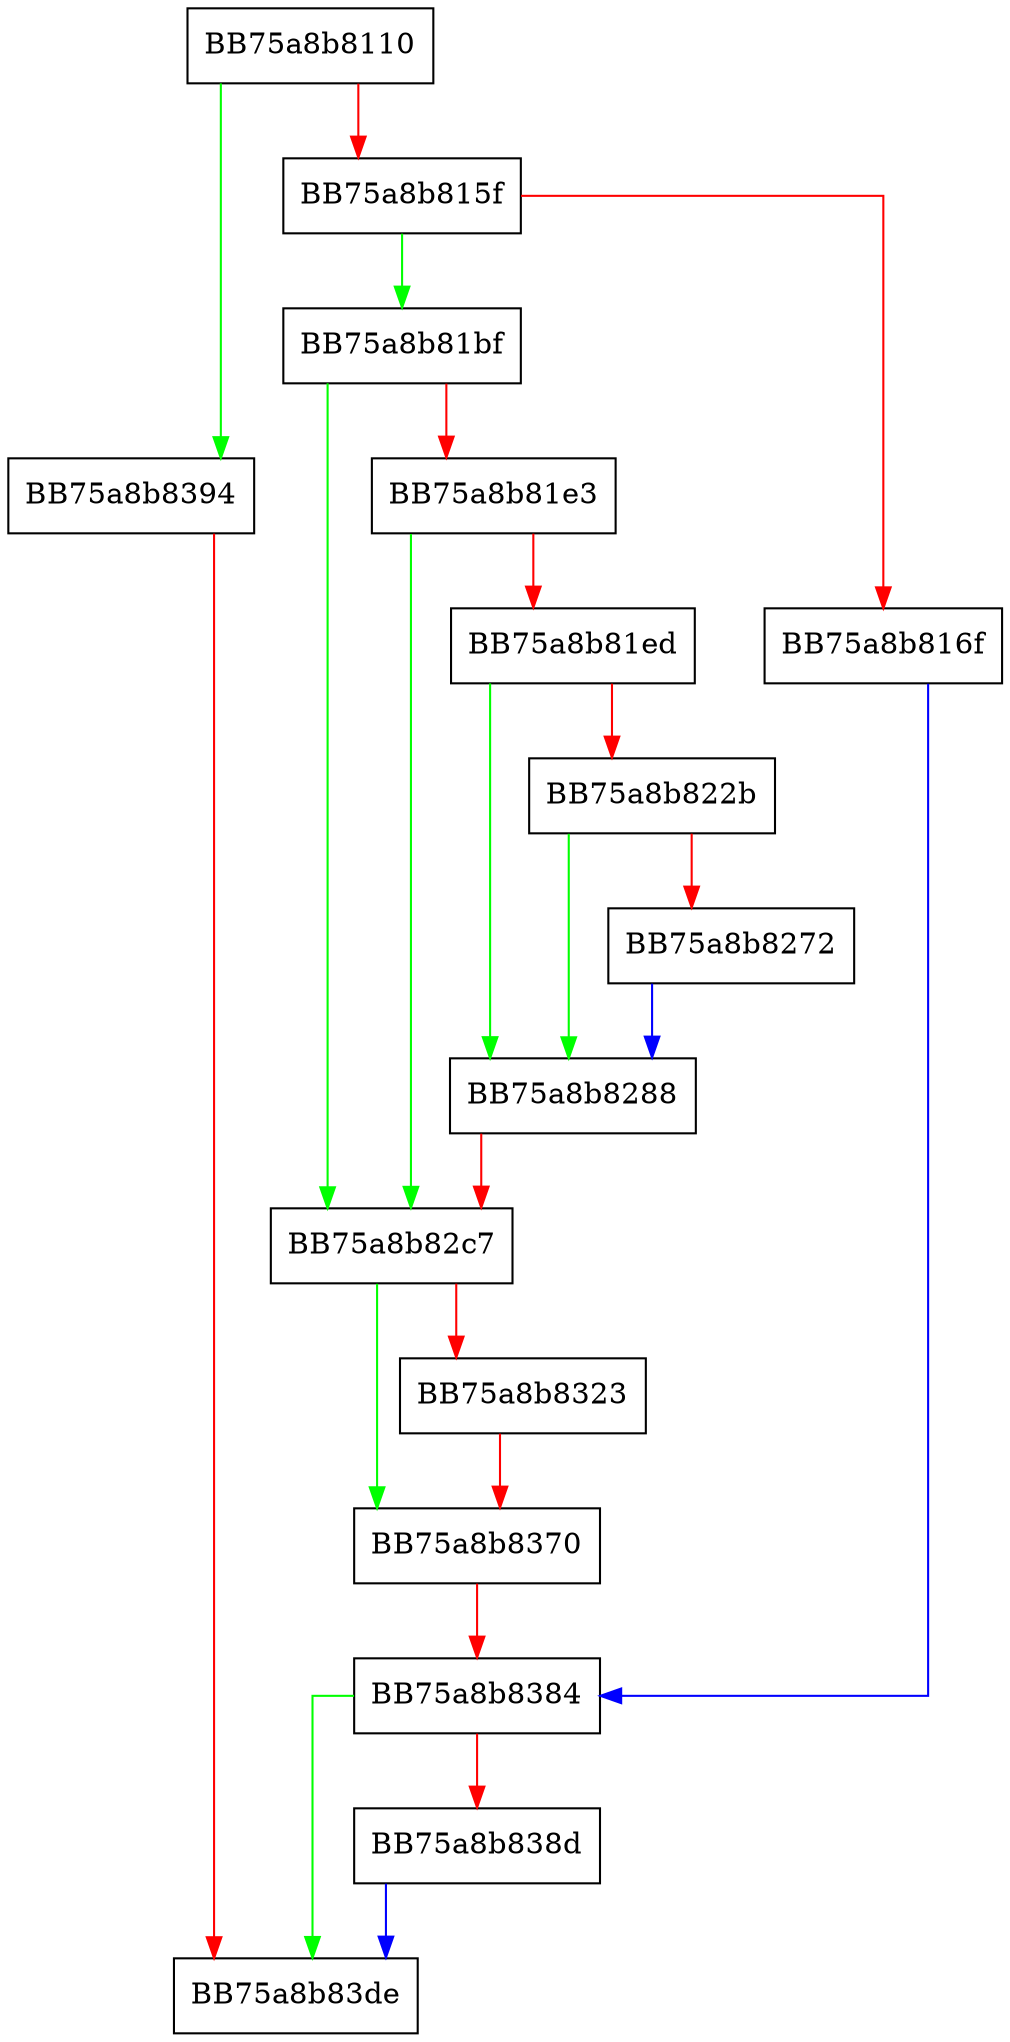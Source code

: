 digraph _process_filtered_process_list {
  node [shape="box"];
  graph [splines=ortho];
  BB75a8b8110 -> BB75a8b8394 [color="green"];
  BB75a8b8110 -> BB75a8b815f [color="red"];
  BB75a8b815f -> BB75a8b81bf [color="green"];
  BB75a8b815f -> BB75a8b816f [color="red"];
  BB75a8b816f -> BB75a8b8384 [color="blue"];
  BB75a8b81bf -> BB75a8b82c7 [color="green"];
  BB75a8b81bf -> BB75a8b81e3 [color="red"];
  BB75a8b81e3 -> BB75a8b82c7 [color="green"];
  BB75a8b81e3 -> BB75a8b81ed [color="red"];
  BB75a8b81ed -> BB75a8b8288 [color="green"];
  BB75a8b81ed -> BB75a8b822b [color="red"];
  BB75a8b822b -> BB75a8b8288 [color="green"];
  BB75a8b822b -> BB75a8b8272 [color="red"];
  BB75a8b8272 -> BB75a8b8288 [color="blue"];
  BB75a8b8288 -> BB75a8b82c7 [color="red"];
  BB75a8b82c7 -> BB75a8b8370 [color="green"];
  BB75a8b82c7 -> BB75a8b8323 [color="red"];
  BB75a8b8323 -> BB75a8b8370 [color="red"];
  BB75a8b8370 -> BB75a8b8384 [color="red"];
  BB75a8b8384 -> BB75a8b83de [color="green"];
  BB75a8b8384 -> BB75a8b838d [color="red"];
  BB75a8b838d -> BB75a8b83de [color="blue"];
  BB75a8b8394 -> BB75a8b83de [color="red"];
}